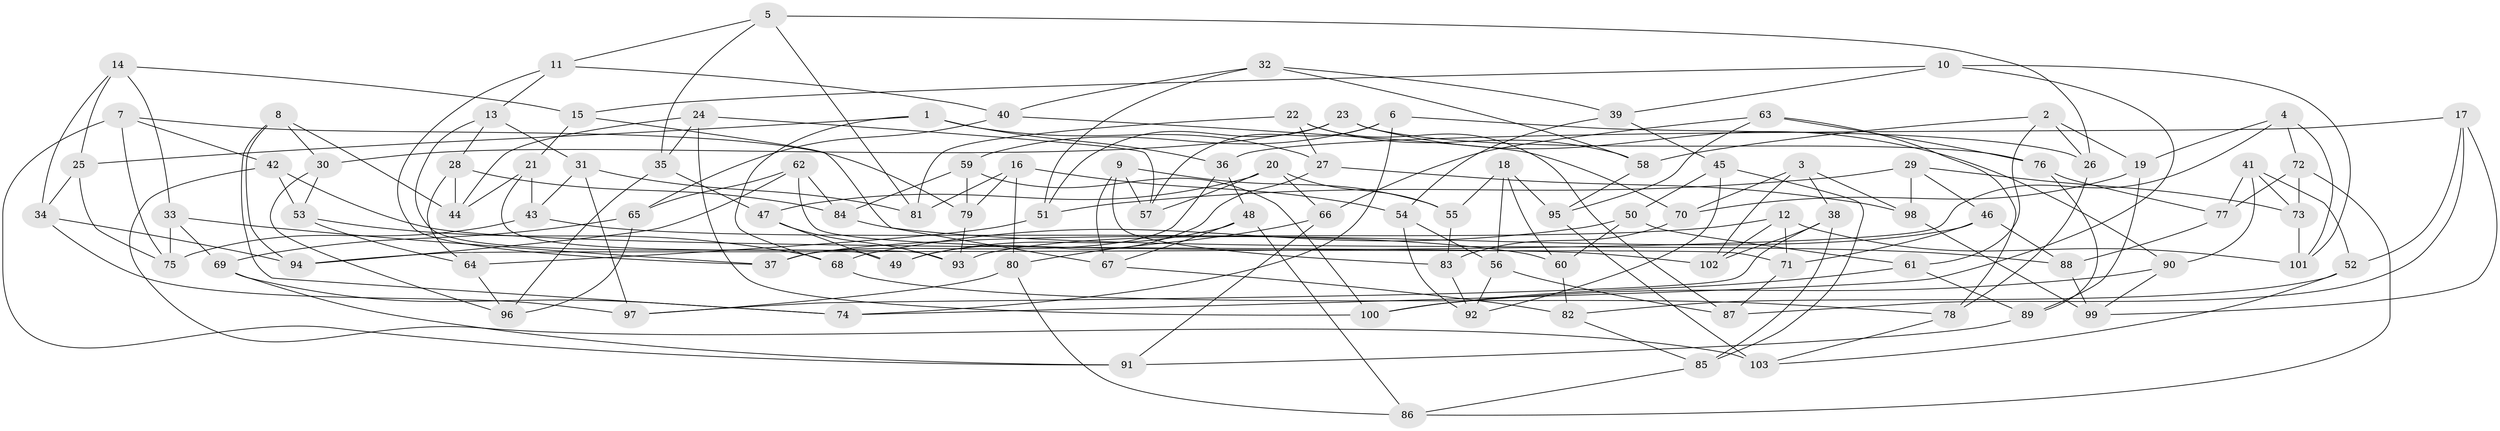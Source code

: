 // coarse degree distribution, {6: 0.47540983606557374, 4: 0.29508196721311475, 3: 0.06557377049180328, 5: 0.16393442622950818}
// Generated by graph-tools (version 1.1) at 2025/38/03/04/25 23:38:19]
// undirected, 103 vertices, 206 edges
graph export_dot {
  node [color=gray90,style=filled];
  1;
  2;
  3;
  4;
  5;
  6;
  7;
  8;
  9;
  10;
  11;
  12;
  13;
  14;
  15;
  16;
  17;
  18;
  19;
  20;
  21;
  22;
  23;
  24;
  25;
  26;
  27;
  28;
  29;
  30;
  31;
  32;
  33;
  34;
  35;
  36;
  37;
  38;
  39;
  40;
  41;
  42;
  43;
  44;
  45;
  46;
  47;
  48;
  49;
  50;
  51;
  52;
  53;
  54;
  55;
  56;
  57;
  58;
  59;
  60;
  61;
  62;
  63;
  64;
  65;
  66;
  67;
  68;
  69;
  70;
  71;
  72;
  73;
  74;
  75;
  76;
  77;
  78;
  79;
  80;
  81;
  82;
  83;
  84;
  85;
  86;
  87;
  88;
  89;
  90;
  91;
  92;
  93;
  94;
  95;
  96;
  97;
  98;
  99;
  100;
  101;
  102;
  103;
  1 -- 27;
  1 -- 68;
  1 -- 36;
  1 -- 25;
  2 -- 26;
  2 -- 58;
  2 -- 19;
  2 -- 61;
  3 -- 98;
  3 -- 70;
  3 -- 102;
  3 -- 38;
  4 -- 94;
  4 -- 72;
  4 -- 19;
  4 -- 101;
  5 -- 26;
  5 -- 11;
  5 -- 35;
  5 -- 81;
  6 -- 26;
  6 -- 59;
  6 -- 74;
  6 -- 57;
  7 -- 75;
  7 -- 79;
  7 -- 42;
  7 -- 91;
  8 -- 74;
  8 -- 30;
  8 -- 94;
  8 -- 44;
  9 -- 55;
  9 -- 57;
  9 -- 67;
  9 -- 83;
  10 -- 39;
  10 -- 101;
  10 -- 74;
  10 -- 15;
  11 -- 13;
  11 -- 37;
  11 -- 40;
  12 -- 101;
  12 -- 71;
  12 -- 37;
  12 -- 102;
  13 -- 31;
  13 -- 28;
  13 -- 49;
  14 -- 15;
  14 -- 33;
  14 -- 25;
  14 -- 34;
  15 -- 67;
  15 -- 21;
  16 -- 80;
  16 -- 81;
  16 -- 54;
  16 -- 79;
  17 -- 87;
  17 -- 99;
  17 -- 36;
  17 -- 52;
  18 -- 95;
  18 -- 60;
  18 -- 56;
  18 -- 55;
  19 -- 70;
  19 -- 89;
  20 -- 47;
  20 -- 55;
  20 -- 66;
  20 -- 57;
  21 -- 93;
  21 -- 44;
  21 -- 43;
  22 -- 81;
  22 -- 58;
  22 -- 87;
  22 -- 27;
  23 -- 76;
  23 -- 51;
  23 -- 30;
  23 -- 90;
  24 -- 100;
  24 -- 57;
  24 -- 35;
  24 -- 44;
  25 -- 75;
  25 -- 34;
  26 -- 78;
  27 -- 49;
  27 -- 98;
  28 -- 64;
  28 -- 44;
  28 -- 84;
  29 -- 98;
  29 -- 46;
  29 -- 73;
  29 -- 51;
  30 -- 53;
  30 -- 96;
  31 -- 81;
  31 -- 43;
  31 -- 97;
  32 -- 58;
  32 -- 39;
  32 -- 40;
  32 -- 51;
  33 -- 37;
  33 -- 69;
  33 -- 75;
  34 -- 94;
  34 -- 97;
  35 -- 47;
  35 -- 96;
  36 -- 37;
  36 -- 48;
  38 -- 85;
  38 -- 97;
  38 -- 102;
  39 -- 54;
  39 -- 45;
  40 -- 65;
  40 -- 70;
  41 -- 90;
  41 -- 73;
  41 -- 77;
  41 -- 52;
  42 -- 53;
  42 -- 103;
  42 -- 102;
  43 -- 60;
  43 -- 75;
  45 -- 85;
  45 -- 50;
  45 -- 92;
  46 -- 88;
  46 -- 93;
  46 -- 71;
  47 -- 49;
  47 -- 93;
  48 -- 49;
  48 -- 67;
  48 -- 86;
  50 -- 61;
  50 -- 60;
  50 -- 68;
  51 -- 64;
  52 -- 82;
  52 -- 103;
  53 -- 68;
  53 -- 64;
  54 -- 56;
  54 -- 92;
  55 -- 83;
  56 -- 87;
  56 -- 92;
  58 -- 95;
  59 -- 79;
  59 -- 84;
  59 -- 100;
  60 -- 82;
  61 -- 100;
  61 -- 89;
  62 -- 84;
  62 -- 94;
  62 -- 65;
  62 -- 71;
  63 -- 66;
  63 -- 95;
  63 -- 76;
  63 -- 78;
  64 -- 96;
  65 -- 96;
  65 -- 69;
  66 -- 91;
  66 -- 80;
  67 -- 82;
  68 -- 78;
  69 -- 91;
  69 -- 74;
  70 -- 83;
  71 -- 87;
  72 -- 77;
  72 -- 73;
  72 -- 86;
  73 -- 101;
  76 -- 89;
  76 -- 77;
  77 -- 88;
  78 -- 103;
  79 -- 93;
  80 -- 97;
  80 -- 86;
  82 -- 85;
  83 -- 92;
  84 -- 88;
  85 -- 86;
  88 -- 99;
  89 -- 91;
  90 -- 100;
  90 -- 99;
  95 -- 103;
  98 -- 99;
}
